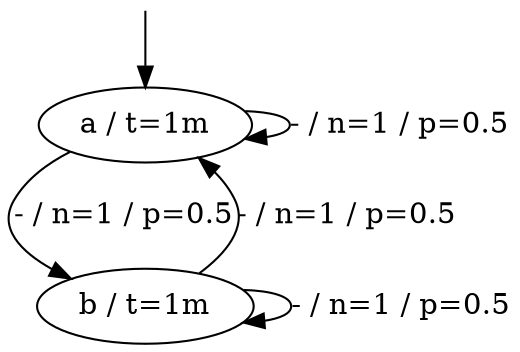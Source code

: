 // SPDX-FileCopyrightText: 2025-2025 The Heat Pump Mining Authors, see AUTHORS.md
//
// SPDX-License-Identifier: CC-BY-4.0
digraph g {
  s0 [
    label="a / t=1m";
  ];
  s1 [
    label="b / t=1m";
  ];
  s0 -> s0 [
    label="- / n=1 / p=0.5";
  ];
  s0 -> s1 [
    label="- / n=1 / p=0.5";
  ];
  s1 -> s0 [
    label="- / n=1 / p=0.5";
  ];
  s1 -> s1 [
    label="- / n=1 / p=0.5";
  ];
  __start0 [
    label="";
    shape="none";
    width="0";
    height="0";
  ];
  __start0 -> s0;
}
